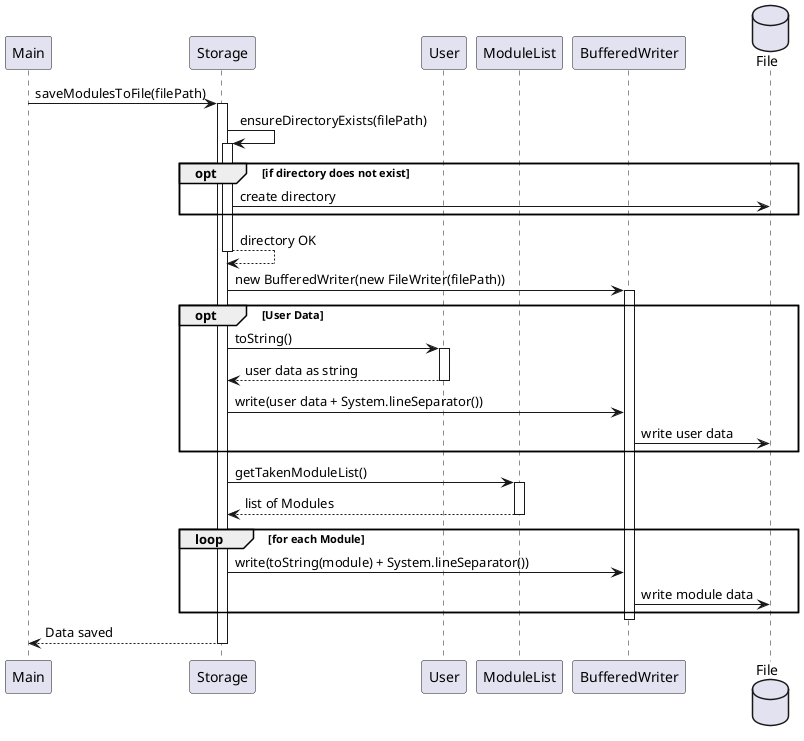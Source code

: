 @startuml
participant "Main" as Main
participant "Storage" as Storage
participant "User" as User
participant "ModuleList" as ModuleList
participant "BufferedWriter" as BW
database "File" as File

Main -> Storage : saveModulesToFile(filePath)
activate Storage

Storage -> Storage : ensureDirectoryExists(filePath)
activate Storage
opt if directory does not exist
Storage -> File : create directory
end
Storage --> Storage : directory OK
deactivate Storage

Storage -> BW : new BufferedWriter(new FileWriter(filePath))
activate BW

opt User Data
    Storage -> User : toString()
    activate User
    User --> Storage : user data as string
    deactivate User
    Storage -> BW : write(user data + System.lineSeparator())
    BW -> File : write user data
end

Storage -> ModuleList : getTakenModuleList()
activate ModuleList
ModuleList --> Storage : list of Modules
deactivate ModuleList

loop for each Module
    Storage -> BW : write(toString(module) + System.lineSeparator())
    BW -> File : write module data
end

deactivate BW
Storage --> Main : Data saved
deactivate Storage

@enduml
